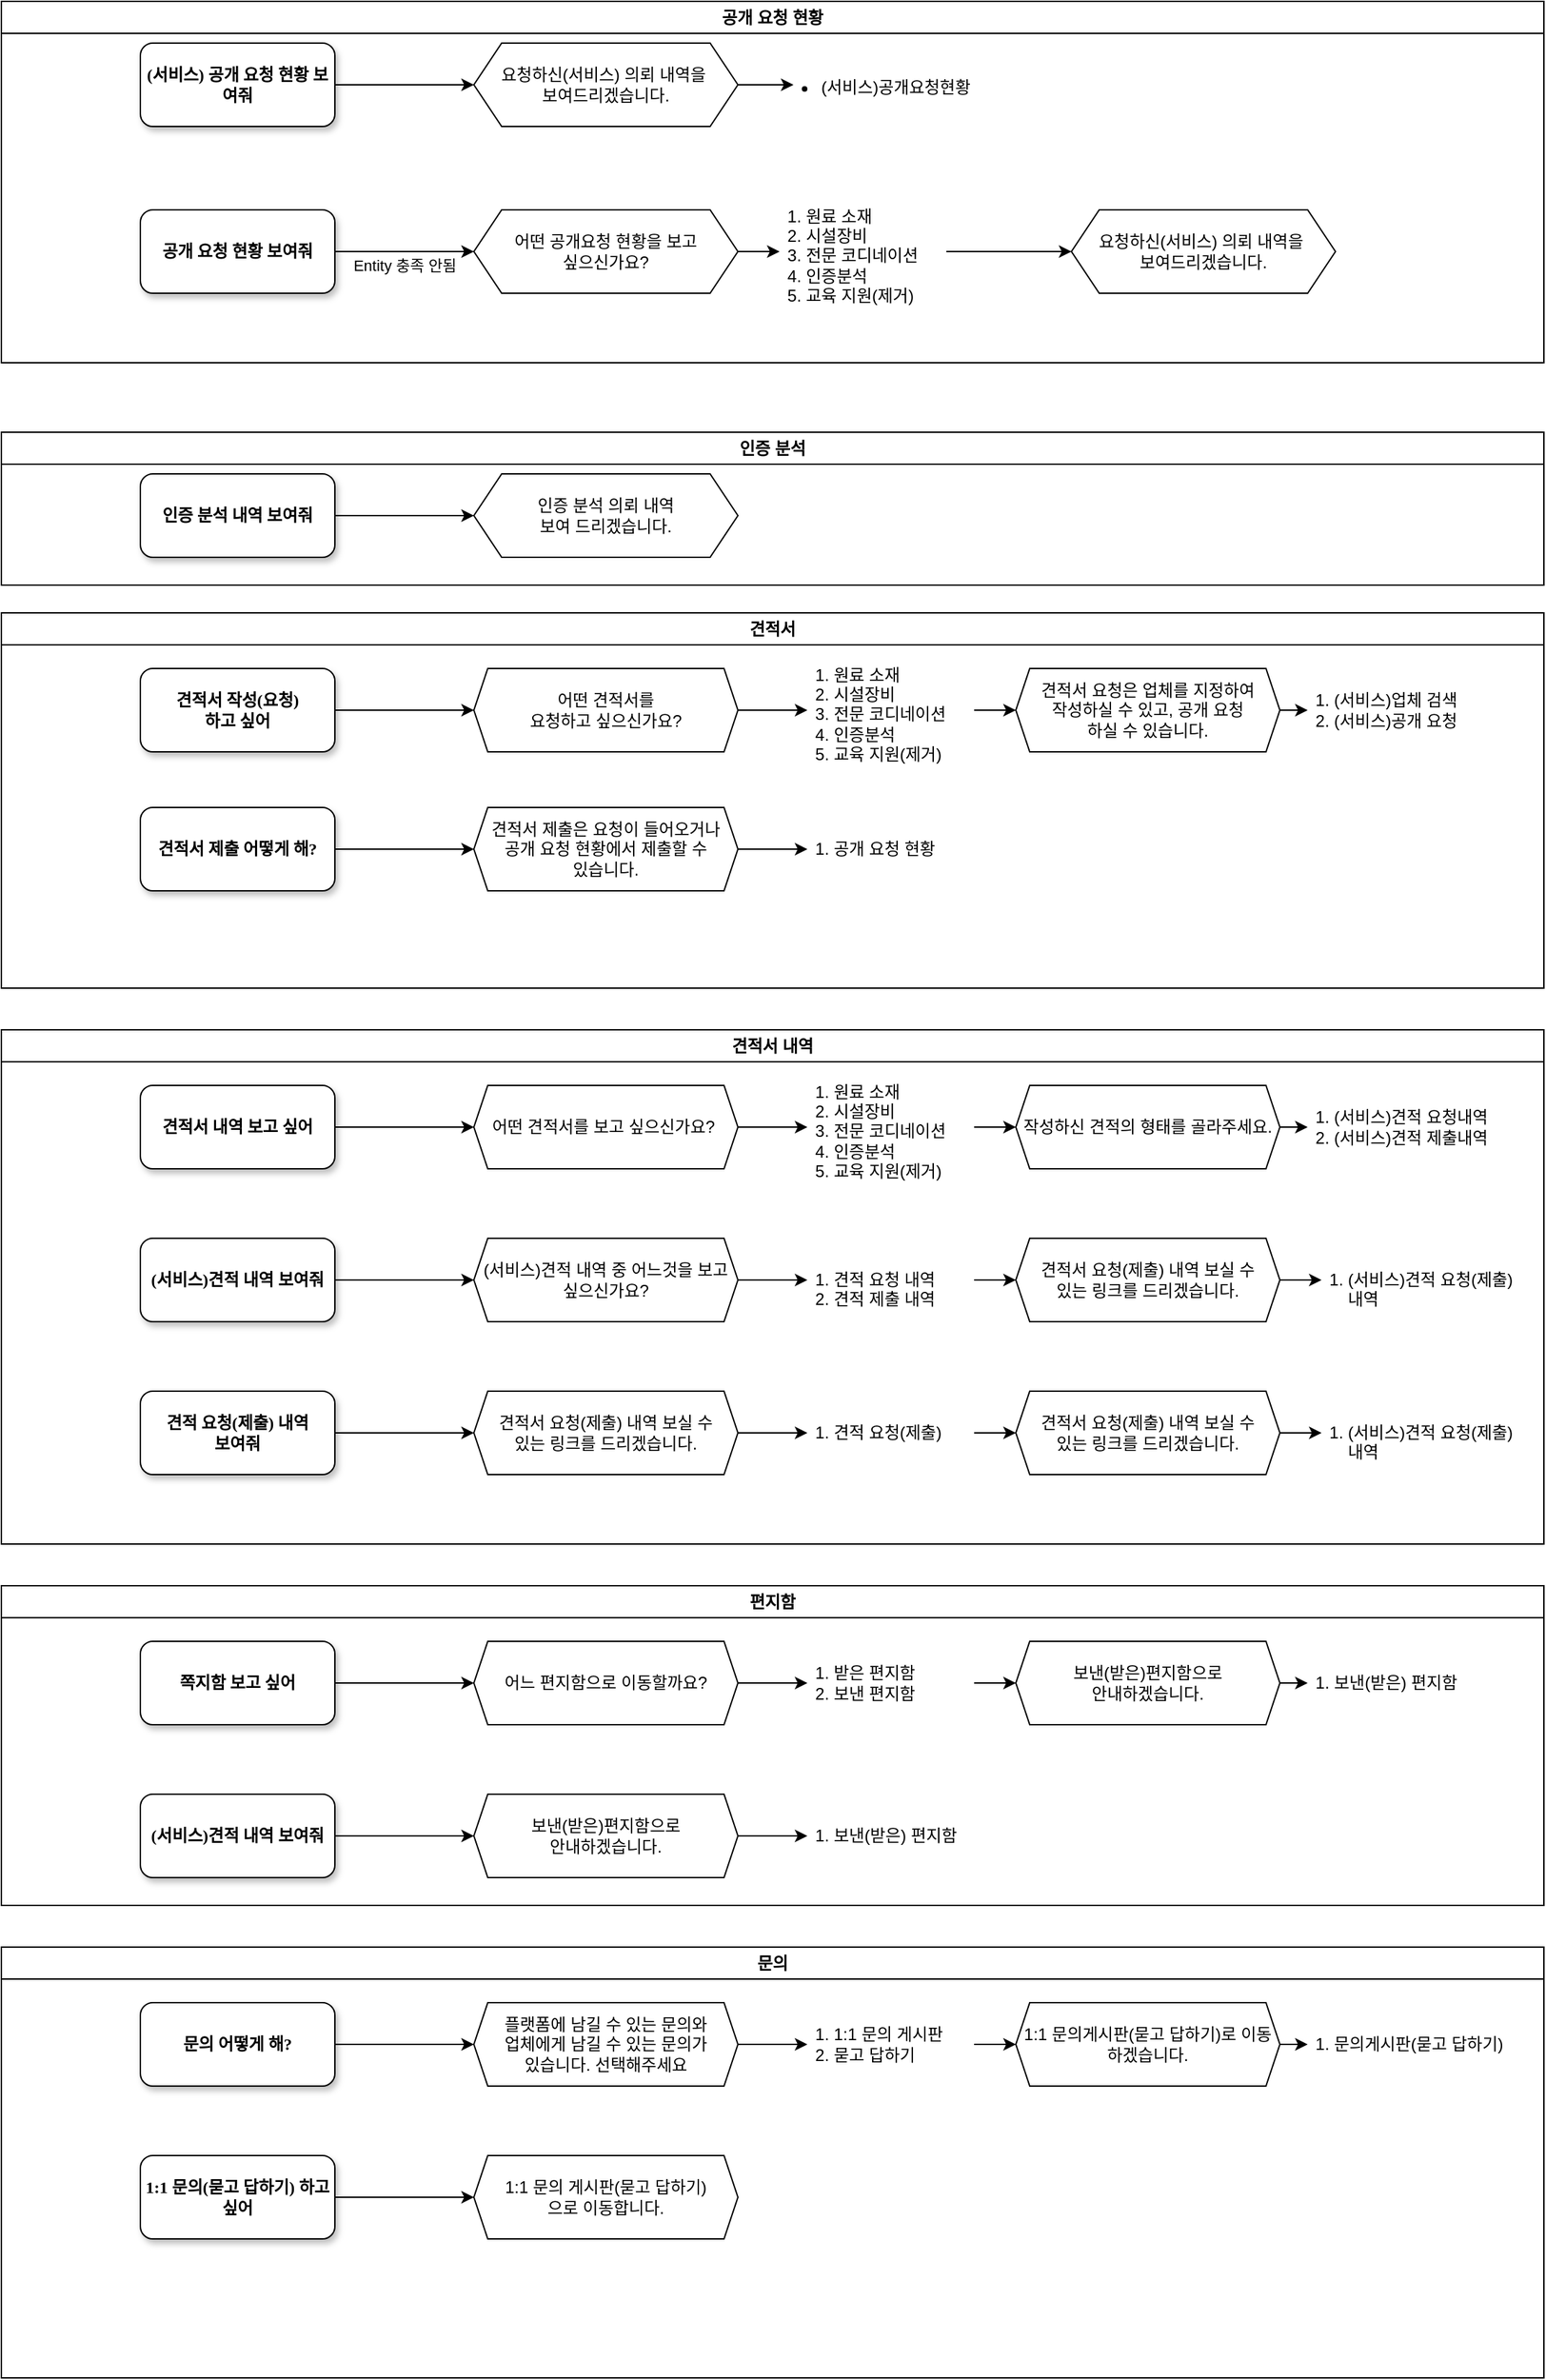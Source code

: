 <mxfile version="22.0.8" type="github">
  <diagram name="Page-1" id="10a91c8b-09ff-31b1-d368-03940ed4cc9e">
    <mxGraphModel dx="1388" dy="1615" grid="1" gridSize="10" guides="1" tooltips="1" connect="1" arrows="1" fold="1" page="1" pageScale="1" pageWidth="1100" pageHeight="850" background="none" math="0" shadow="0">
      <root>
        <mxCell id="0" />
        <mxCell id="1" parent="0" />
        <mxCell id="EsVAypqveaLoAmLeQ6aI-1" value="공개 요청 현황" style="swimlane;whiteSpace=wrap;html=1;" vertex="1" parent="1">
          <mxGeometry x="20" y="-810" width="1110" height="260" as="geometry" />
        </mxCell>
        <mxCell id="EsVAypqveaLoAmLeQ6aI-46" style="edgeStyle=orthogonalEdgeStyle;rounded=0;orthogonalLoop=1;jettySize=auto;html=1;exitX=1;exitY=0.5;exitDx=0;exitDy=0;" edge="1" parent="EsVAypqveaLoAmLeQ6aI-1" source="Mb8Y5IPRG79mkYF5UTKG-5" target="EsVAypqveaLoAmLeQ6aI-45">
          <mxGeometry relative="1" as="geometry" />
        </mxCell>
        <mxCell id="Mb8Y5IPRG79mkYF5UTKG-5" value="요청하신(서비스) 의뢰 내역을&amp;nbsp;&lt;br&gt;보여드리겠습니다." style="shape=hexagon;perimeter=hexagonPerimeter2;whiteSpace=wrap;html=1;fixedSize=1;" parent="EsVAypqveaLoAmLeQ6aI-1" vertex="1">
          <mxGeometry x="340" y="30" width="190" height="60" as="geometry" />
        </mxCell>
        <mxCell id="EsVAypqveaLoAmLeQ6aI-36" style="edgeStyle=orthogonalEdgeStyle;rounded=0;orthogonalLoop=1;jettySize=auto;html=1;exitX=1;exitY=0.5;exitDx=0;exitDy=0;entryX=0;entryY=0.5;entryDx=0;entryDy=0;" edge="1" parent="EsVAypqveaLoAmLeQ6aI-1" source="Mb8Y5IPRG79mkYF5UTKG-2" target="EsVAypqveaLoAmLeQ6aI-2">
          <mxGeometry relative="1" as="geometry" />
        </mxCell>
        <mxCell id="EsVAypqveaLoAmLeQ6aI-49" value="Entity 충족 안됨" style="edgeLabel;html=1;align=center;verticalAlign=middle;resizable=0;points=[];" vertex="1" connectable="0" parent="EsVAypqveaLoAmLeQ6aI-36">
          <mxGeometry x="-0.06" relative="1" as="geometry">
            <mxPoint x="3" y="10" as="offset" />
          </mxGeometry>
        </mxCell>
        <mxCell id="Mb8Y5IPRG79mkYF5UTKG-2" value="공개 요청 현황 보여줘" style="whiteSpace=wrap;html=1;rounded=1;shadow=1;labelBackgroundColor=none;strokeWidth=1;fontFamily=Verdana;fontSize=12;align=center;fontStyle=1" parent="EsVAypqveaLoAmLeQ6aI-1" vertex="1">
          <mxGeometry x="100" y="150" width="140" height="60" as="geometry" />
        </mxCell>
        <mxCell id="EsVAypqveaLoAmLeQ6aI-38" style="edgeStyle=orthogonalEdgeStyle;rounded=0;orthogonalLoop=1;jettySize=auto;html=1;exitX=1;exitY=0.5;exitDx=0;exitDy=0;entryX=0;entryY=0.5;entryDx=0;entryDy=0;" edge="1" parent="EsVAypqveaLoAmLeQ6aI-1" source="EsVAypqveaLoAmLeQ6aI-2" target="EsVAypqveaLoAmLeQ6aI-5">
          <mxGeometry relative="1" as="geometry" />
        </mxCell>
        <mxCell id="EsVAypqveaLoAmLeQ6aI-2" value="어떤 공개요청 현황을 보고&lt;br&gt;싶으신가요?" style="shape=hexagon;perimeter=hexagonPerimeter2;whiteSpace=wrap;html=1;fixedSize=1;" vertex="1" parent="EsVAypqveaLoAmLeQ6aI-1">
          <mxGeometry x="340" y="150" width="190" height="60" as="geometry" />
        </mxCell>
        <mxCell id="EsVAypqveaLoAmLeQ6aI-39" style="edgeStyle=orthogonalEdgeStyle;rounded=0;orthogonalLoop=1;jettySize=auto;html=1;exitX=1;exitY=0.5;exitDx=0;exitDy=0;entryX=0;entryY=0.5;entryDx=0;entryDy=0;" edge="1" parent="EsVAypqveaLoAmLeQ6aI-1" source="EsVAypqveaLoAmLeQ6aI-5" target="EsVAypqveaLoAmLeQ6aI-10">
          <mxGeometry relative="1" as="geometry" />
        </mxCell>
        <mxCell id="EsVAypqveaLoAmLeQ6aI-5" value="&lt;ol&gt;&lt;li&gt;원료 소재&lt;/li&gt;&lt;li&gt;시설장비&lt;/li&gt;&lt;li&gt;전문 코디네이션&lt;/li&gt;&lt;li&gt;인증분석&lt;/li&gt;&lt;li&gt;교육 지원(제거)&lt;/li&gt;&lt;/ol&gt;" style="text;strokeColor=none;fillColor=none;html=1;whiteSpace=wrap;verticalAlign=middle;overflow=hidden;align=left;spacing=0;spacingLeft=-21;" vertex="1" parent="EsVAypqveaLoAmLeQ6aI-1">
          <mxGeometry x="560" y="135" width="120" height="90" as="geometry" />
        </mxCell>
        <mxCell id="EsVAypqveaLoAmLeQ6aI-37" style="edgeStyle=orthogonalEdgeStyle;rounded=0;orthogonalLoop=1;jettySize=auto;html=1;exitX=1;exitY=0.5;exitDx=0;exitDy=0;entryX=0;entryY=0.5;entryDx=0;entryDy=0;" edge="1" parent="EsVAypqveaLoAmLeQ6aI-1" source="EsVAypqveaLoAmLeQ6aI-9" target="Mb8Y5IPRG79mkYF5UTKG-5">
          <mxGeometry relative="1" as="geometry" />
        </mxCell>
        <mxCell id="EsVAypqveaLoAmLeQ6aI-9" value="(서비스) 공개 요청 현황 보여줘" style="whiteSpace=wrap;html=1;rounded=1;shadow=1;labelBackgroundColor=none;strokeWidth=1;fontFamily=Verdana;fontSize=12;align=center;fontStyle=1" vertex="1" parent="EsVAypqveaLoAmLeQ6aI-1">
          <mxGeometry x="100" y="30" width="140" height="60" as="geometry" />
        </mxCell>
        <mxCell id="EsVAypqveaLoAmLeQ6aI-10" value="요청하신(서비스) 의뢰 내역을&amp;nbsp;&lt;br&gt;보여드리겠습니다." style="shape=hexagon;perimeter=hexagonPerimeter2;whiteSpace=wrap;html=1;fixedSize=1;" vertex="1" parent="EsVAypqveaLoAmLeQ6aI-1">
          <mxGeometry x="770" y="150" width="190" height="60" as="geometry" />
        </mxCell>
        <mxCell id="EsVAypqveaLoAmLeQ6aI-45" value="&lt;ul&gt;&lt;li&gt;(서비스)공개요청현황&lt;/li&gt;&lt;/ul&gt;" style="text;strokeColor=none;fillColor=none;html=1;whiteSpace=wrap;verticalAlign=middle;overflow=hidden;spacingLeft=-22;" vertex="1" parent="EsVAypqveaLoAmLeQ6aI-1">
          <mxGeometry x="570" y="40" width="140" height="40" as="geometry" />
        </mxCell>
        <mxCell id="EsVAypqveaLoAmLeQ6aI-12" value="인증 분석" style="swimlane;whiteSpace=wrap;html=1;" vertex="1" parent="1">
          <mxGeometry x="20" y="-500" width="1110" height="110" as="geometry">
            <mxRectangle x="20" y="-480" width="120" height="30" as="alternateBounds" />
          </mxGeometry>
        </mxCell>
        <mxCell id="EsVAypqveaLoAmLeQ6aI-13" value="인증 분석 의뢰 내역&lt;br&gt;보여 드리겠습니다." style="shape=hexagon;perimeter=hexagonPerimeter2;whiteSpace=wrap;html=1;fixedSize=1;" vertex="1" parent="EsVAypqveaLoAmLeQ6aI-12">
          <mxGeometry x="340" y="30" width="190" height="60" as="geometry" />
        </mxCell>
        <mxCell id="EsVAypqveaLoAmLeQ6aI-40" style="edgeStyle=orthogonalEdgeStyle;rounded=0;orthogonalLoop=1;jettySize=auto;html=1;exitX=1;exitY=0.5;exitDx=0;exitDy=0;entryX=0;entryY=0.5;entryDx=0;entryDy=0;" edge="1" parent="EsVAypqveaLoAmLeQ6aI-12" source="EsVAypqveaLoAmLeQ6aI-20" target="EsVAypqveaLoAmLeQ6aI-13">
          <mxGeometry relative="1" as="geometry" />
        </mxCell>
        <mxCell id="EsVAypqveaLoAmLeQ6aI-20" value="인증 분석 내역 보여줘" style="whiteSpace=wrap;html=1;rounded=1;shadow=1;labelBackgroundColor=none;strokeWidth=1;fontFamily=Verdana;fontSize=12;align=center;fontStyle=1" vertex="1" parent="EsVAypqveaLoAmLeQ6aI-12">
          <mxGeometry x="100" y="30" width="140" height="60" as="geometry" />
        </mxCell>
        <mxCell id="EsVAypqveaLoAmLeQ6aI-23" value="견적서" style="swimlane;whiteSpace=wrap;html=1;" vertex="1" parent="1">
          <mxGeometry x="20" y="-370" width="1110" height="270" as="geometry">
            <mxRectangle x="20" y="-480" width="120" height="30" as="alternateBounds" />
          </mxGeometry>
        </mxCell>
        <mxCell id="EsVAypqveaLoAmLeQ6aI-34" style="edgeStyle=orthogonalEdgeStyle;rounded=0;orthogonalLoop=1;jettySize=auto;html=1;exitX=1;exitY=0.5;exitDx=0;exitDy=0;entryX=0;entryY=0.5;entryDx=0;entryDy=0;" edge="1" parent="EsVAypqveaLoAmLeQ6aI-23" source="EsVAypqveaLoAmLeQ6aI-24" target="EsVAypqveaLoAmLeQ6aI-33">
          <mxGeometry relative="1" as="geometry" />
        </mxCell>
        <mxCell id="EsVAypqveaLoAmLeQ6aI-24" value="어떤 견적서를 &lt;br&gt;요청하고 싶으신가요?" style="shape=hexagon;perimeter=hexagonPerimeter2;whiteSpace=wrap;html=1;fixedSize=1;size=10;" vertex="1" parent="EsVAypqveaLoAmLeQ6aI-23">
          <mxGeometry x="340" y="40" width="190" height="60" as="geometry" />
        </mxCell>
        <mxCell id="EsVAypqveaLoAmLeQ6aI-35" style="edgeStyle=orthogonalEdgeStyle;rounded=0;orthogonalLoop=1;jettySize=auto;html=1;exitX=1;exitY=0.5;exitDx=0;exitDy=0;entryX=0;entryY=0.5;entryDx=0;entryDy=0;" edge="1" parent="EsVAypqveaLoAmLeQ6aI-23" source="EsVAypqveaLoAmLeQ6aI-26" target="EsVAypqveaLoAmLeQ6aI-24">
          <mxGeometry relative="1" as="geometry" />
        </mxCell>
        <mxCell id="EsVAypqveaLoAmLeQ6aI-26" value="견적서 작성(요청)&lt;br&gt;하고 싶어" style="whiteSpace=wrap;html=1;rounded=1;shadow=1;labelBackgroundColor=none;strokeWidth=1;fontFamily=Verdana;fontSize=12;align=center;fontStyle=1" vertex="1" parent="EsVAypqveaLoAmLeQ6aI-23">
          <mxGeometry x="100" y="40" width="140" height="60" as="geometry" />
        </mxCell>
        <mxCell id="EsVAypqveaLoAmLeQ6aI-31" style="edgeStyle=orthogonalEdgeStyle;rounded=0;orthogonalLoop=1;jettySize=auto;html=1;exitX=1;exitY=0.5;exitDx=0;exitDy=0;" edge="1" parent="EsVAypqveaLoAmLeQ6aI-23" source="EsVAypqveaLoAmLeQ6aI-27" target="EsVAypqveaLoAmLeQ6aI-28">
          <mxGeometry relative="1" as="geometry" />
        </mxCell>
        <mxCell id="EsVAypqveaLoAmLeQ6aI-27" value="견적서 제출 어떻게 해?" style="whiteSpace=wrap;html=1;rounded=1;shadow=1;labelBackgroundColor=none;strokeWidth=1;fontFamily=Verdana;fontSize=12;align=center;fontStyle=1" vertex="1" parent="EsVAypqveaLoAmLeQ6aI-23">
          <mxGeometry x="100" y="140" width="140" height="60" as="geometry" />
        </mxCell>
        <mxCell id="EsVAypqveaLoAmLeQ6aI-41" style="edgeStyle=orthogonalEdgeStyle;rounded=0;orthogonalLoop=1;jettySize=auto;html=1;exitX=1;exitY=0.5;exitDx=0;exitDy=0;" edge="1" parent="EsVAypqveaLoAmLeQ6aI-23" source="EsVAypqveaLoAmLeQ6aI-28" target="EsVAypqveaLoAmLeQ6aI-32">
          <mxGeometry relative="1" as="geometry" />
        </mxCell>
        <mxCell id="EsVAypqveaLoAmLeQ6aI-28" value="견적서 제출은 요청이 들어오거나&lt;br&gt;공개 요청 현황에서 제출할 수&lt;br&gt;있습니다." style="shape=hexagon;perimeter=hexagonPerimeter2;whiteSpace=wrap;html=1;fixedSize=1;size=10;" vertex="1" parent="EsVAypqveaLoAmLeQ6aI-23">
          <mxGeometry x="340" y="140" width="190" height="60" as="geometry" />
        </mxCell>
        <mxCell id="EsVAypqveaLoAmLeQ6aI-32" value="&lt;ol&gt;&lt;li&gt;공개 요청 현황&lt;/li&gt;&lt;/ol&gt;" style="text;strokeColor=none;fillColor=none;html=1;whiteSpace=wrap;verticalAlign=middle;overflow=hidden;align=left;spacing=0;spacingLeft=-21;" vertex="1" parent="EsVAypqveaLoAmLeQ6aI-23">
          <mxGeometry x="580" y="150" width="120" height="40" as="geometry" />
        </mxCell>
        <mxCell id="EsVAypqveaLoAmLeQ6aI-43" style="edgeStyle=orthogonalEdgeStyle;rounded=0;orthogonalLoop=1;jettySize=auto;html=1;exitX=1;exitY=0.5;exitDx=0;exitDy=0;entryX=0;entryY=0.5;entryDx=0;entryDy=0;" edge="1" parent="EsVAypqveaLoAmLeQ6aI-23" source="EsVAypqveaLoAmLeQ6aI-33" target="EsVAypqveaLoAmLeQ6aI-42">
          <mxGeometry relative="1" as="geometry" />
        </mxCell>
        <mxCell id="EsVAypqveaLoAmLeQ6aI-33" value="&lt;ol&gt;&lt;li&gt;원료 소재&lt;/li&gt;&lt;li&gt;시설장비&lt;/li&gt;&lt;li&gt;전문 코디네이션&lt;/li&gt;&lt;li&gt;인증분석&lt;/li&gt;&lt;li&gt;교육 지원(제거)&lt;/li&gt;&lt;/ol&gt;" style="text;strokeColor=none;fillColor=none;html=1;whiteSpace=wrap;verticalAlign=middle;overflow=hidden;align=left;spacing=0;spacingLeft=-21;" vertex="1" parent="EsVAypqveaLoAmLeQ6aI-23">
          <mxGeometry x="580" y="25" width="120" height="90" as="geometry" />
        </mxCell>
        <mxCell id="EsVAypqveaLoAmLeQ6aI-51" style="edgeStyle=orthogonalEdgeStyle;rounded=0;orthogonalLoop=1;jettySize=auto;html=1;exitX=1;exitY=0.5;exitDx=0;exitDy=0;entryX=0;entryY=0.5;entryDx=0;entryDy=0;" edge="1" parent="EsVAypqveaLoAmLeQ6aI-23" source="EsVAypqveaLoAmLeQ6aI-42" target="EsVAypqveaLoAmLeQ6aI-50">
          <mxGeometry relative="1" as="geometry" />
        </mxCell>
        <mxCell id="EsVAypqveaLoAmLeQ6aI-42" value="견적서 요청은 업체를 지정하여&lt;br&gt;작성하실 수 있고, 공개 요청&lt;br&gt;하실 수 있습니다." style="shape=hexagon;perimeter=hexagonPerimeter2;whiteSpace=wrap;html=1;fixedSize=1;size=10;" vertex="1" parent="EsVAypqveaLoAmLeQ6aI-23">
          <mxGeometry x="730" y="40" width="190" height="60" as="geometry" />
        </mxCell>
        <mxCell id="EsVAypqveaLoAmLeQ6aI-50" value="&lt;ol&gt;&lt;li&gt;(서비스)업체 검색&lt;/li&gt;&lt;li&gt;(서비스)공개 요청&lt;/li&gt;&lt;/ol&gt;" style="text;strokeColor=none;fillColor=none;html=1;whiteSpace=wrap;verticalAlign=middle;overflow=hidden;align=left;spacing=0;spacingLeft=-21;" vertex="1" parent="EsVAypqveaLoAmLeQ6aI-23">
          <mxGeometry x="940" y="25" width="120" height="90" as="geometry" />
        </mxCell>
        <mxCell id="EsVAypqveaLoAmLeQ6aI-52" value="견적서 내역" style="swimlane;whiteSpace=wrap;html=1;" vertex="1" parent="1">
          <mxGeometry x="20" y="-70" width="1110" height="370" as="geometry">
            <mxRectangle x="20" y="-480" width="120" height="30" as="alternateBounds" />
          </mxGeometry>
        </mxCell>
        <mxCell id="EsVAypqveaLoAmLeQ6aI-53" style="edgeStyle=orthogonalEdgeStyle;rounded=0;orthogonalLoop=1;jettySize=auto;html=1;exitX=1;exitY=0.5;exitDx=0;exitDy=0;entryX=0;entryY=0.5;entryDx=0;entryDy=0;" edge="1" parent="EsVAypqveaLoAmLeQ6aI-52" source="EsVAypqveaLoAmLeQ6aI-54" target="EsVAypqveaLoAmLeQ6aI-63">
          <mxGeometry relative="1" as="geometry" />
        </mxCell>
        <mxCell id="EsVAypqveaLoAmLeQ6aI-54" value="어떤 견적서를 보고 싶으신가요?&amp;nbsp;" style="shape=hexagon;perimeter=hexagonPerimeter2;whiteSpace=wrap;html=1;fixedSize=1;size=10;" vertex="1" parent="EsVAypqveaLoAmLeQ6aI-52">
          <mxGeometry x="340" y="40" width="190" height="60" as="geometry" />
        </mxCell>
        <mxCell id="EsVAypqveaLoAmLeQ6aI-55" style="edgeStyle=orthogonalEdgeStyle;rounded=0;orthogonalLoop=1;jettySize=auto;html=1;exitX=1;exitY=0.5;exitDx=0;exitDy=0;entryX=0;entryY=0.5;entryDx=0;entryDy=0;" edge="1" parent="EsVAypqveaLoAmLeQ6aI-52" source="EsVAypqveaLoAmLeQ6aI-56" target="EsVAypqveaLoAmLeQ6aI-54">
          <mxGeometry relative="1" as="geometry" />
        </mxCell>
        <mxCell id="EsVAypqveaLoAmLeQ6aI-56" value="견적서 내역 보고 싶어" style="whiteSpace=wrap;html=1;rounded=1;shadow=1;labelBackgroundColor=none;strokeWidth=1;fontFamily=Verdana;fontSize=12;align=center;fontStyle=1" vertex="1" parent="EsVAypqveaLoAmLeQ6aI-52">
          <mxGeometry x="100" y="40" width="140" height="60" as="geometry" />
        </mxCell>
        <mxCell id="EsVAypqveaLoAmLeQ6aI-62" style="edgeStyle=orthogonalEdgeStyle;rounded=0;orthogonalLoop=1;jettySize=auto;html=1;exitX=1;exitY=0.5;exitDx=0;exitDy=0;entryX=0;entryY=0.5;entryDx=0;entryDy=0;" edge="1" parent="EsVAypqveaLoAmLeQ6aI-52" source="EsVAypqveaLoAmLeQ6aI-63" target="EsVAypqveaLoAmLeQ6aI-65">
          <mxGeometry relative="1" as="geometry" />
        </mxCell>
        <mxCell id="EsVAypqveaLoAmLeQ6aI-63" value="&lt;ol&gt;&lt;li&gt;원료 소재&lt;/li&gt;&lt;li&gt;시설장비&lt;/li&gt;&lt;li&gt;전문 코디네이션&lt;/li&gt;&lt;li&gt;인증분석&lt;/li&gt;&lt;li&gt;교육 지원(제거)&lt;/li&gt;&lt;/ol&gt;" style="text;strokeColor=none;fillColor=none;html=1;whiteSpace=wrap;verticalAlign=middle;overflow=hidden;align=left;spacing=0;spacingLeft=-21;" vertex="1" parent="EsVAypqveaLoAmLeQ6aI-52">
          <mxGeometry x="580" y="25" width="120" height="90" as="geometry" />
        </mxCell>
        <mxCell id="EsVAypqveaLoAmLeQ6aI-64" style="edgeStyle=orthogonalEdgeStyle;rounded=0;orthogonalLoop=1;jettySize=auto;html=1;exitX=1;exitY=0.5;exitDx=0;exitDy=0;entryX=0;entryY=0.5;entryDx=0;entryDy=0;" edge="1" parent="EsVAypqveaLoAmLeQ6aI-52" source="EsVAypqveaLoAmLeQ6aI-65" target="EsVAypqveaLoAmLeQ6aI-66">
          <mxGeometry relative="1" as="geometry" />
        </mxCell>
        <mxCell id="EsVAypqveaLoAmLeQ6aI-65" value="작성하신 견적의 형태를 골라주세요." style="shape=hexagon;perimeter=hexagonPerimeter2;whiteSpace=wrap;html=1;fixedSize=1;size=10;" vertex="1" parent="EsVAypqveaLoAmLeQ6aI-52">
          <mxGeometry x="730" y="40" width="190" height="60" as="geometry" />
        </mxCell>
        <mxCell id="EsVAypqveaLoAmLeQ6aI-66" value="&lt;ol&gt;&lt;li&gt;(서비스)견적 요청내역&lt;/li&gt;&lt;li&gt;(서비스)견적 제출내역&lt;/li&gt;&lt;/ol&gt;" style="text;strokeColor=none;fillColor=none;html=1;whiteSpace=wrap;verticalAlign=middle;overflow=hidden;align=left;spacing=0;spacingLeft=-21;" vertex="1" parent="EsVAypqveaLoAmLeQ6aI-52">
          <mxGeometry x="940" y="25" width="150" height="90" as="geometry" />
        </mxCell>
        <mxCell id="EsVAypqveaLoAmLeQ6aI-69" style="edgeStyle=orthogonalEdgeStyle;rounded=0;orthogonalLoop=1;jettySize=auto;html=1;exitX=1;exitY=0.5;exitDx=0;exitDy=0;" edge="1" source="EsVAypqveaLoAmLeQ6aI-70" target="EsVAypqveaLoAmLeQ6aI-72" parent="EsVAypqveaLoAmLeQ6aI-52">
          <mxGeometry relative="1" as="geometry" />
        </mxCell>
        <mxCell id="EsVAypqveaLoAmLeQ6aI-70" value="(서비스)견적 내역 보여줘" style="whiteSpace=wrap;html=1;rounded=1;shadow=1;labelBackgroundColor=none;strokeWidth=1;fontFamily=Verdana;fontSize=12;align=center;fontStyle=1" vertex="1" parent="EsVAypqveaLoAmLeQ6aI-52">
          <mxGeometry x="100" y="150" width="140" height="60" as="geometry" />
        </mxCell>
        <mxCell id="EsVAypqveaLoAmLeQ6aI-71" style="edgeStyle=orthogonalEdgeStyle;rounded=0;orthogonalLoop=1;jettySize=auto;html=1;exitX=1;exitY=0.5;exitDx=0;exitDy=0;" edge="1" source="EsVAypqveaLoAmLeQ6aI-72" target="EsVAypqveaLoAmLeQ6aI-74" parent="EsVAypqveaLoAmLeQ6aI-52">
          <mxGeometry relative="1" as="geometry" />
        </mxCell>
        <mxCell id="EsVAypqveaLoAmLeQ6aI-72" value="(서비스)견적 내역 중 어느것을 보고 싶으신가요?" style="shape=hexagon;perimeter=hexagonPerimeter2;whiteSpace=wrap;html=1;fixedSize=1;size=10;" vertex="1" parent="EsVAypqveaLoAmLeQ6aI-52">
          <mxGeometry x="340" y="150" width="190" height="60" as="geometry" />
        </mxCell>
        <mxCell id="EsVAypqveaLoAmLeQ6aI-73" style="edgeStyle=orthogonalEdgeStyle;rounded=0;orthogonalLoop=1;jettySize=auto;html=1;exitX=1;exitY=0.5;exitDx=0;exitDy=0;entryX=0;entryY=0.5;entryDx=0;entryDy=0;" edge="1" source="EsVAypqveaLoAmLeQ6aI-74" target="EsVAypqveaLoAmLeQ6aI-75" parent="EsVAypqveaLoAmLeQ6aI-52">
          <mxGeometry relative="1" as="geometry" />
        </mxCell>
        <mxCell id="EsVAypqveaLoAmLeQ6aI-74" value="&lt;ol&gt;&lt;li&gt;견적 요청 내역&lt;/li&gt;&lt;li&gt;견적 제출 내역&lt;/li&gt;&lt;/ol&gt;" style="text;strokeColor=none;fillColor=none;html=1;whiteSpace=wrap;verticalAlign=middle;overflow=hidden;align=left;spacing=0;spacingLeft=-21;" vertex="1" parent="EsVAypqveaLoAmLeQ6aI-52">
          <mxGeometry x="580" y="160" width="120" height="40" as="geometry" />
        </mxCell>
        <mxCell id="EsVAypqveaLoAmLeQ6aI-78" style="edgeStyle=orthogonalEdgeStyle;rounded=0;orthogonalLoop=1;jettySize=auto;html=1;exitX=1;exitY=0.5;exitDx=0;exitDy=0;entryX=0;entryY=0.5;entryDx=0;entryDy=0;" edge="1" parent="EsVAypqveaLoAmLeQ6aI-52" source="EsVAypqveaLoAmLeQ6aI-75" target="EsVAypqveaLoAmLeQ6aI-76">
          <mxGeometry relative="1" as="geometry" />
        </mxCell>
        <mxCell id="EsVAypqveaLoAmLeQ6aI-75" value="견적서 요청(제출) 내역 보실 수&lt;br&gt;있는 링크를 드리겠습니다." style="shape=hexagon;perimeter=hexagonPerimeter2;whiteSpace=wrap;html=1;fixedSize=1;size=10;" vertex="1" parent="EsVAypqveaLoAmLeQ6aI-52">
          <mxGeometry x="730" y="150" width="190" height="60" as="geometry" />
        </mxCell>
        <mxCell id="EsVAypqveaLoAmLeQ6aI-76" value="&lt;ol&gt;&lt;li&gt;(서비스)견적 요청(제출) 내역&lt;/li&gt;&lt;/ol&gt;" style="text;strokeColor=none;fillColor=none;html=1;whiteSpace=wrap;verticalAlign=middle;overflow=hidden;align=left;spacing=0;spacingLeft=-21;" vertex="1" parent="EsVAypqveaLoAmLeQ6aI-52">
          <mxGeometry x="950" y="160" width="150" height="40" as="geometry" />
        </mxCell>
        <mxCell id="EsVAypqveaLoAmLeQ6aI-79" value="&lt;ol&gt;&lt;li&gt;(서비스)견적 요청(제출) 내역&lt;/li&gt;&lt;/ol&gt;" style="text;strokeColor=none;fillColor=none;html=1;whiteSpace=wrap;verticalAlign=middle;overflow=hidden;align=left;spacing=0;spacingLeft=-21;" vertex="1" parent="EsVAypqveaLoAmLeQ6aI-52">
          <mxGeometry x="950" y="270" width="150" height="40" as="geometry" />
        </mxCell>
        <mxCell id="EsVAypqveaLoAmLeQ6aI-57" style="edgeStyle=orthogonalEdgeStyle;rounded=0;orthogonalLoop=1;jettySize=auto;html=1;exitX=1;exitY=0.5;exitDx=0;exitDy=0;" edge="1" parent="1" source="EsVAypqveaLoAmLeQ6aI-58" target="EsVAypqveaLoAmLeQ6aI-60">
          <mxGeometry relative="1" as="geometry" />
        </mxCell>
        <mxCell id="EsVAypqveaLoAmLeQ6aI-58" value="견적 요청(제출) 내역&lt;br&gt;보여줘" style="whiteSpace=wrap;html=1;rounded=1;shadow=1;labelBackgroundColor=none;strokeWidth=1;fontFamily=Verdana;fontSize=12;align=center;fontStyle=1" vertex="1" parent="1">
          <mxGeometry x="120" y="190" width="140" height="60" as="geometry" />
        </mxCell>
        <mxCell id="EsVAypqveaLoAmLeQ6aI-59" style="edgeStyle=orthogonalEdgeStyle;rounded=0;orthogonalLoop=1;jettySize=auto;html=1;exitX=1;exitY=0.5;exitDx=0;exitDy=0;" edge="1" parent="1" source="EsVAypqveaLoAmLeQ6aI-60" target="EsVAypqveaLoAmLeQ6aI-61">
          <mxGeometry relative="1" as="geometry" />
        </mxCell>
        <mxCell id="EsVAypqveaLoAmLeQ6aI-60" value="견적서 요청(제출) 내역 보실 수&lt;br&gt;있는 링크를 드리겠습니다." style="shape=hexagon;perimeter=hexagonPerimeter2;whiteSpace=wrap;html=1;fixedSize=1;size=10;" vertex="1" parent="1">
          <mxGeometry x="360" y="190" width="190" height="60" as="geometry" />
        </mxCell>
        <mxCell id="EsVAypqveaLoAmLeQ6aI-68" style="edgeStyle=orthogonalEdgeStyle;rounded=0;orthogonalLoop=1;jettySize=auto;html=1;exitX=1;exitY=0.5;exitDx=0;exitDy=0;entryX=0;entryY=0.5;entryDx=0;entryDy=0;" edge="1" parent="1" source="EsVAypqveaLoAmLeQ6aI-61" target="EsVAypqveaLoAmLeQ6aI-67">
          <mxGeometry relative="1" as="geometry" />
        </mxCell>
        <mxCell id="EsVAypqveaLoAmLeQ6aI-61" value="&lt;ol&gt;&lt;li&gt;견적 요청(제출)&lt;/li&gt;&lt;/ol&gt;" style="text;strokeColor=none;fillColor=none;html=1;whiteSpace=wrap;verticalAlign=middle;overflow=hidden;align=left;spacing=0;spacingLeft=-21;" vertex="1" parent="1">
          <mxGeometry x="600" y="200" width="120" height="40" as="geometry" />
        </mxCell>
        <mxCell id="EsVAypqveaLoAmLeQ6aI-80" style="edgeStyle=orthogonalEdgeStyle;rounded=0;orthogonalLoop=1;jettySize=auto;html=1;exitX=1;exitY=0.5;exitDx=0;exitDy=0;entryX=0;entryY=0.5;entryDx=0;entryDy=0;" edge="1" parent="1" source="EsVAypqveaLoAmLeQ6aI-67" target="EsVAypqveaLoAmLeQ6aI-79">
          <mxGeometry relative="1" as="geometry" />
        </mxCell>
        <mxCell id="EsVAypqveaLoAmLeQ6aI-67" value="견적서 요청(제출) 내역 보실 수&lt;br&gt;있는 링크를 드리겠습니다." style="shape=hexagon;perimeter=hexagonPerimeter2;whiteSpace=wrap;html=1;fixedSize=1;size=10;" vertex="1" parent="1">
          <mxGeometry x="750" y="190" width="190" height="60" as="geometry" />
        </mxCell>
        <mxCell id="EsVAypqveaLoAmLeQ6aI-81" value="편지함" style="swimlane;whiteSpace=wrap;html=1;" vertex="1" parent="1">
          <mxGeometry x="20" y="330" width="1110" height="230" as="geometry">
            <mxRectangle x="20" y="-480" width="120" height="30" as="alternateBounds" />
          </mxGeometry>
        </mxCell>
        <mxCell id="EsVAypqveaLoAmLeQ6aI-82" style="edgeStyle=orthogonalEdgeStyle;rounded=0;orthogonalLoop=1;jettySize=auto;html=1;exitX=1;exitY=0.5;exitDx=0;exitDy=0;entryX=0;entryY=0.5;entryDx=0;entryDy=0;" edge="1" parent="EsVAypqveaLoAmLeQ6aI-81" source="EsVAypqveaLoAmLeQ6aI-83" target="EsVAypqveaLoAmLeQ6aI-87">
          <mxGeometry relative="1" as="geometry" />
        </mxCell>
        <mxCell id="EsVAypqveaLoAmLeQ6aI-83" value="어느 편지함으로 이동할까요?" style="shape=hexagon;perimeter=hexagonPerimeter2;whiteSpace=wrap;html=1;fixedSize=1;size=10;" vertex="1" parent="EsVAypqveaLoAmLeQ6aI-81">
          <mxGeometry x="340" y="40" width="190" height="60" as="geometry" />
        </mxCell>
        <mxCell id="EsVAypqveaLoAmLeQ6aI-84" style="edgeStyle=orthogonalEdgeStyle;rounded=0;orthogonalLoop=1;jettySize=auto;html=1;exitX=1;exitY=0.5;exitDx=0;exitDy=0;entryX=0;entryY=0.5;entryDx=0;entryDy=0;" edge="1" parent="EsVAypqveaLoAmLeQ6aI-81" source="EsVAypqveaLoAmLeQ6aI-85" target="EsVAypqveaLoAmLeQ6aI-83">
          <mxGeometry relative="1" as="geometry" />
        </mxCell>
        <mxCell id="EsVAypqveaLoAmLeQ6aI-85" value="쪽지함 보고 싶어" style="whiteSpace=wrap;html=1;rounded=1;shadow=1;labelBackgroundColor=none;strokeWidth=1;fontFamily=Verdana;fontSize=12;align=center;fontStyle=1" vertex="1" parent="EsVAypqveaLoAmLeQ6aI-81">
          <mxGeometry x="100" y="40" width="140" height="60" as="geometry" />
        </mxCell>
        <mxCell id="EsVAypqveaLoAmLeQ6aI-86" style="edgeStyle=orthogonalEdgeStyle;rounded=0;orthogonalLoop=1;jettySize=auto;html=1;exitX=1;exitY=0.5;exitDx=0;exitDy=0;entryX=0;entryY=0.5;entryDx=0;entryDy=0;" edge="1" parent="EsVAypqveaLoAmLeQ6aI-81" source="EsVAypqveaLoAmLeQ6aI-87" target="EsVAypqveaLoAmLeQ6aI-89">
          <mxGeometry relative="1" as="geometry" />
        </mxCell>
        <mxCell id="EsVAypqveaLoAmLeQ6aI-87" value="&lt;ol&gt;&lt;li&gt;받은 편지함&lt;/li&gt;&lt;li&gt;보낸 편지함&lt;/li&gt;&lt;/ol&gt;" style="text;strokeColor=none;fillColor=none;html=1;whiteSpace=wrap;verticalAlign=middle;overflow=hidden;align=left;spacing=0;spacingLeft=-21;" vertex="1" parent="EsVAypqveaLoAmLeQ6aI-81">
          <mxGeometry x="580" y="25" width="120" height="90" as="geometry" />
        </mxCell>
        <mxCell id="EsVAypqveaLoAmLeQ6aI-88" style="edgeStyle=orthogonalEdgeStyle;rounded=0;orthogonalLoop=1;jettySize=auto;html=1;exitX=1;exitY=0.5;exitDx=0;exitDy=0;entryX=0;entryY=0.5;entryDx=0;entryDy=0;" edge="1" parent="EsVAypqveaLoAmLeQ6aI-81" source="EsVAypqveaLoAmLeQ6aI-89" target="EsVAypqveaLoAmLeQ6aI-90">
          <mxGeometry relative="1" as="geometry" />
        </mxCell>
        <mxCell id="EsVAypqveaLoAmLeQ6aI-89" value="보낸(받은)편지함으로 &lt;br&gt;안내하겠습니다." style="shape=hexagon;perimeter=hexagonPerimeter2;whiteSpace=wrap;html=1;fixedSize=1;size=10;" vertex="1" parent="EsVAypqveaLoAmLeQ6aI-81">
          <mxGeometry x="730" y="40" width="190" height="60" as="geometry" />
        </mxCell>
        <mxCell id="EsVAypqveaLoAmLeQ6aI-90" value="&lt;ol&gt;&lt;li&gt;보낸(받은) 편지함&lt;/li&gt;&lt;/ol&gt;" style="text;strokeColor=none;fillColor=none;html=1;whiteSpace=wrap;verticalAlign=middle;overflow=hidden;align=left;spacing=0;spacingLeft=-21;" vertex="1" parent="EsVAypqveaLoAmLeQ6aI-81">
          <mxGeometry x="940" y="25" width="150" height="90" as="geometry" />
        </mxCell>
        <mxCell id="EsVAypqveaLoAmLeQ6aI-91" style="edgeStyle=orthogonalEdgeStyle;rounded=0;orthogonalLoop=1;jettySize=auto;html=1;exitX=1;exitY=0.5;exitDx=0;exitDy=0;" edge="1" parent="EsVAypqveaLoAmLeQ6aI-81" source="EsVAypqveaLoAmLeQ6aI-92" target="EsVAypqveaLoAmLeQ6aI-94">
          <mxGeometry relative="1" as="geometry" />
        </mxCell>
        <mxCell id="EsVAypqveaLoAmLeQ6aI-92" value="(서비스)견적 내역 보여줘" style="whiteSpace=wrap;html=1;rounded=1;shadow=1;labelBackgroundColor=none;strokeWidth=1;fontFamily=Verdana;fontSize=12;align=center;fontStyle=1" vertex="1" parent="EsVAypqveaLoAmLeQ6aI-81">
          <mxGeometry x="100" y="150" width="140" height="60" as="geometry" />
        </mxCell>
        <mxCell id="EsVAypqveaLoAmLeQ6aI-93" style="edgeStyle=orthogonalEdgeStyle;rounded=0;orthogonalLoop=1;jettySize=auto;html=1;exitX=1;exitY=0.5;exitDx=0;exitDy=0;entryX=0;entryY=0.5;entryDx=0;entryDy=0;" edge="1" parent="EsVAypqveaLoAmLeQ6aI-81" source="EsVAypqveaLoAmLeQ6aI-94" target="EsVAypqveaLoAmLeQ6aI-101">
          <mxGeometry relative="1" as="geometry">
            <mxPoint x="580" y="180" as="targetPoint" />
          </mxGeometry>
        </mxCell>
        <mxCell id="EsVAypqveaLoAmLeQ6aI-94" value="보낸(받은)편지함으로&lt;br style=&quot;border-color: var(--border-color);&quot;&gt;안내하겠습니다." style="shape=hexagon;perimeter=hexagonPerimeter2;whiteSpace=wrap;html=1;fixedSize=1;size=10;" vertex="1" parent="EsVAypqveaLoAmLeQ6aI-81">
          <mxGeometry x="340" y="150" width="190" height="60" as="geometry" />
        </mxCell>
        <mxCell id="EsVAypqveaLoAmLeQ6aI-101" value="&lt;ol&gt;&lt;li&gt;보낸(받은) 편지함&lt;/li&gt;&lt;/ol&gt;" style="text;strokeColor=none;fillColor=none;html=1;whiteSpace=wrap;verticalAlign=middle;overflow=hidden;align=left;spacing=0;spacingLeft=-21;" vertex="1" parent="EsVAypqveaLoAmLeQ6aI-81">
          <mxGeometry x="580" y="135" width="150" height="90" as="geometry" />
        </mxCell>
        <mxCell id="EsVAypqveaLoAmLeQ6aI-102" value="문의" style="swimlane;whiteSpace=wrap;html=1;" vertex="1" parent="1">
          <mxGeometry x="20" y="590" width="1110" height="310" as="geometry">
            <mxRectangle x="20" y="-480" width="120" height="30" as="alternateBounds" />
          </mxGeometry>
        </mxCell>
        <mxCell id="EsVAypqveaLoAmLeQ6aI-103" style="edgeStyle=orthogonalEdgeStyle;rounded=0;orthogonalLoop=1;jettySize=auto;html=1;exitX=1;exitY=0.5;exitDx=0;exitDy=0;entryX=0;entryY=0.5;entryDx=0;entryDy=0;" edge="1" parent="EsVAypqveaLoAmLeQ6aI-102" source="EsVAypqveaLoAmLeQ6aI-104" target="EsVAypqveaLoAmLeQ6aI-108">
          <mxGeometry relative="1" as="geometry" />
        </mxCell>
        <mxCell id="EsVAypqveaLoAmLeQ6aI-104" value="플랫폼에 남길 수 있는 문의와&lt;br&gt;업체에게 남길 수 있는 문의가 &lt;br&gt;있습니다. 선택해주세요" style="shape=hexagon;perimeter=hexagonPerimeter2;whiteSpace=wrap;html=1;fixedSize=1;size=10;" vertex="1" parent="EsVAypqveaLoAmLeQ6aI-102">
          <mxGeometry x="340" y="40" width="190" height="60" as="geometry" />
        </mxCell>
        <mxCell id="EsVAypqveaLoAmLeQ6aI-105" style="edgeStyle=orthogonalEdgeStyle;rounded=0;orthogonalLoop=1;jettySize=auto;html=1;exitX=1;exitY=0.5;exitDx=0;exitDy=0;entryX=0;entryY=0.5;entryDx=0;entryDy=0;" edge="1" parent="EsVAypqveaLoAmLeQ6aI-102" source="EsVAypqveaLoAmLeQ6aI-106" target="EsVAypqveaLoAmLeQ6aI-104">
          <mxGeometry relative="1" as="geometry" />
        </mxCell>
        <mxCell id="EsVAypqveaLoAmLeQ6aI-106" value="문의 어떻게 해?" style="whiteSpace=wrap;html=1;rounded=1;shadow=1;labelBackgroundColor=none;strokeWidth=1;fontFamily=Verdana;fontSize=12;align=center;fontStyle=1" vertex="1" parent="EsVAypqveaLoAmLeQ6aI-102">
          <mxGeometry x="100" y="40" width="140" height="60" as="geometry" />
        </mxCell>
        <mxCell id="EsVAypqveaLoAmLeQ6aI-107" style="edgeStyle=orthogonalEdgeStyle;rounded=0;orthogonalLoop=1;jettySize=auto;html=1;exitX=1;exitY=0.5;exitDx=0;exitDy=0;entryX=0;entryY=0.5;entryDx=0;entryDy=0;" edge="1" parent="EsVAypqveaLoAmLeQ6aI-102" source="EsVAypqveaLoAmLeQ6aI-108" target="EsVAypqveaLoAmLeQ6aI-110">
          <mxGeometry relative="1" as="geometry" />
        </mxCell>
        <mxCell id="EsVAypqveaLoAmLeQ6aI-108" value="&lt;ol&gt;&lt;li&gt;1:1 문의 게시판&lt;/li&gt;&lt;li&gt;묻고 답하기&lt;/li&gt;&lt;/ol&gt;" style="text;strokeColor=none;fillColor=none;html=1;whiteSpace=wrap;verticalAlign=middle;overflow=hidden;align=left;spacing=0;spacingLeft=-21;" vertex="1" parent="EsVAypqveaLoAmLeQ6aI-102">
          <mxGeometry x="580" y="25" width="120" height="90" as="geometry" />
        </mxCell>
        <mxCell id="EsVAypqveaLoAmLeQ6aI-109" style="edgeStyle=orthogonalEdgeStyle;rounded=0;orthogonalLoop=1;jettySize=auto;html=1;exitX=1;exitY=0.5;exitDx=0;exitDy=0;entryX=0;entryY=0.5;entryDx=0;entryDy=0;" edge="1" parent="EsVAypqveaLoAmLeQ6aI-102" source="EsVAypqveaLoAmLeQ6aI-110" target="EsVAypqveaLoAmLeQ6aI-111">
          <mxGeometry relative="1" as="geometry" />
        </mxCell>
        <mxCell id="EsVAypqveaLoAmLeQ6aI-110" value="1:1 문의게시판(묻고 답하기)로 이동하겠습니다." style="shape=hexagon;perimeter=hexagonPerimeter2;whiteSpace=wrap;html=1;fixedSize=1;size=10;" vertex="1" parent="EsVAypqveaLoAmLeQ6aI-102">
          <mxGeometry x="730" y="40" width="190" height="60" as="geometry" />
        </mxCell>
        <mxCell id="EsVAypqveaLoAmLeQ6aI-111" value="&lt;ol&gt;&lt;li&gt;문의게시판(묻고 답하기)&lt;br&gt;&lt;/li&gt;&lt;/ol&gt;" style="text;strokeColor=none;fillColor=none;html=1;whiteSpace=wrap;verticalAlign=middle;overflow=hidden;align=left;spacing=0;spacingLeft=-21;" vertex="1" parent="EsVAypqveaLoAmLeQ6aI-102">
          <mxGeometry x="940" y="25" width="150" height="90" as="geometry" />
        </mxCell>
        <mxCell id="EsVAypqveaLoAmLeQ6aI-112" style="edgeStyle=orthogonalEdgeStyle;rounded=0;orthogonalLoop=1;jettySize=auto;html=1;exitX=1;exitY=0.5;exitDx=0;exitDy=0;" edge="1" parent="EsVAypqveaLoAmLeQ6aI-102" source="EsVAypqveaLoAmLeQ6aI-113" target="EsVAypqveaLoAmLeQ6aI-115">
          <mxGeometry relative="1" as="geometry" />
        </mxCell>
        <mxCell id="EsVAypqveaLoAmLeQ6aI-113" value="1:1 문의(묻고 답하기) 하고 싶어" style="whiteSpace=wrap;html=1;rounded=1;shadow=1;labelBackgroundColor=none;strokeWidth=1;fontFamily=Verdana;fontSize=12;align=center;fontStyle=1" vertex="1" parent="EsVAypqveaLoAmLeQ6aI-102">
          <mxGeometry x="100" y="150" width="140" height="60" as="geometry" />
        </mxCell>
        <mxCell id="EsVAypqveaLoAmLeQ6aI-115" value="1:1 문의 게시판(묻고 답하기)&lt;br&gt;으로 이동합니다." style="shape=hexagon;perimeter=hexagonPerimeter2;whiteSpace=wrap;html=1;fixedSize=1;size=10;" vertex="1" parent="EsVAypqveaLoAmLeQ6aI-102">
          <mxGeometry x="340" y="150" width="190" height="60" as="geometry" />
        </mxCell>
      </root>
    </mxGraphModel>
  </diagram>
</mxfile>
